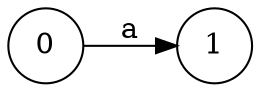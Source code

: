 digraph finite_state_machine {
	rankdir=LR size="8,5"
	node [shape=circle]
	0
	0 -> 1 [label=a]
	node [shape=doublecircle]
	1
}
